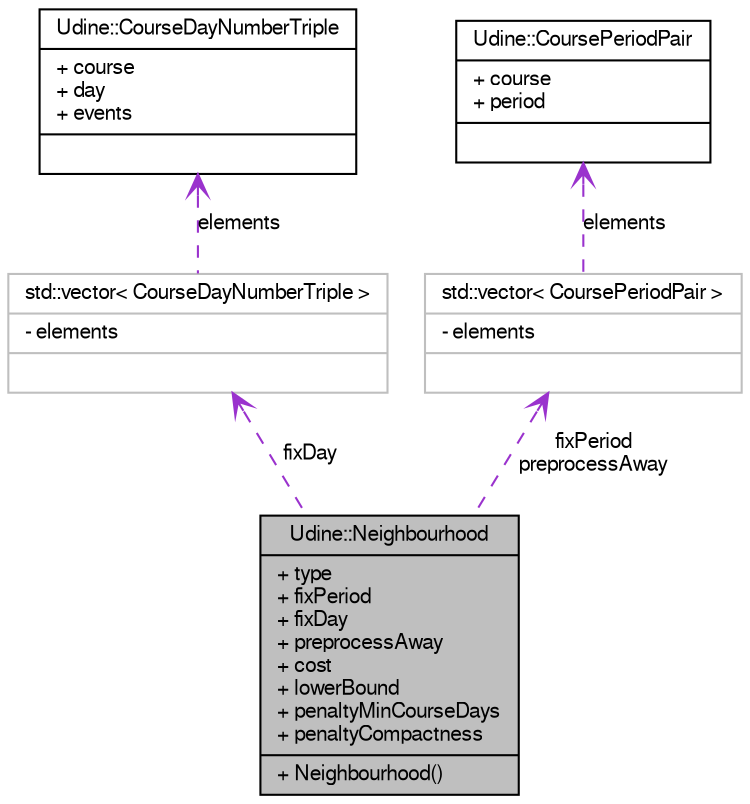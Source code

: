 digraph G
{
  edge [fontname="FreeSans",fontsize="10",labelfontname="FreeSans",labelfontsize="10"];
  node [fontname="FreeSans",fontsize="10",shape=record];
  Node1 [label="{Udine::Neighbourhood\n|+ type\l+ fixPeriod\l+ fixDay\l+ preprocessAway\l+ cost\l+ lowerBound\l+ penaltyMinCourseDays\l+ penaltyCompactness\l|+ Neighbourhood()\l}",height=0.2,width=0.4,color="black", fillcolor="grey75", style="filled" fontcolor="black"];
  Node2 -> Node1 [dir=back,color="darkorchid3",fontsize="10",style="dashed",label="fixDay",arrowtail="open",fontname="FreeSans"];
  Node2 [label="{std::vector\< CourseDayNumberTriple \>\n|- elements\l|}",height=0.2,width=0.4,color="grey75", fillcolor="white", style="filled"];
  Node3 -> Node2 [dir=back,color="darkorchid3",fontsize="10",style="dashed",label="elements",arrowtail="open",fontname="FreeSans"];
  Node3 [label="{Udine::CourseDayNumberTriple\n|+ course\l+ day\l+ events\l|}",height=0.2,width=0.4,color="black", fillcolor="white", style="filled",URL="$struct_udine_1_1_course_day_number_triple.html"];
  Node4 -> Node1 [dir=back,color="darkorchid3",fontsize="10",style="dashed",label="fixPeriod\npreprocessAway",arrowtail="open",fontname="FreeSans"];
  Node4 [label="{std::vector\< CoursePeriodPair \>\n|- elements\l|}",height=0.2,width=0.4,color="grey75", fillcolor="white", style="filled"];
  Node5 -> Node4 [dir=back,color="darkorchid3",fontsize="10",style="dashed",label="elements",arrowtail="open",fontname="FreeSans"];
  Node5 [label="{Udine::CoursePeriodPair\n|+ course\l+ period\l|}",height=0.2,width=0.4,color="black", fillcolor="white", style="filled",URL="$struct_udine_1_1_course_period_pair.html"];
}
